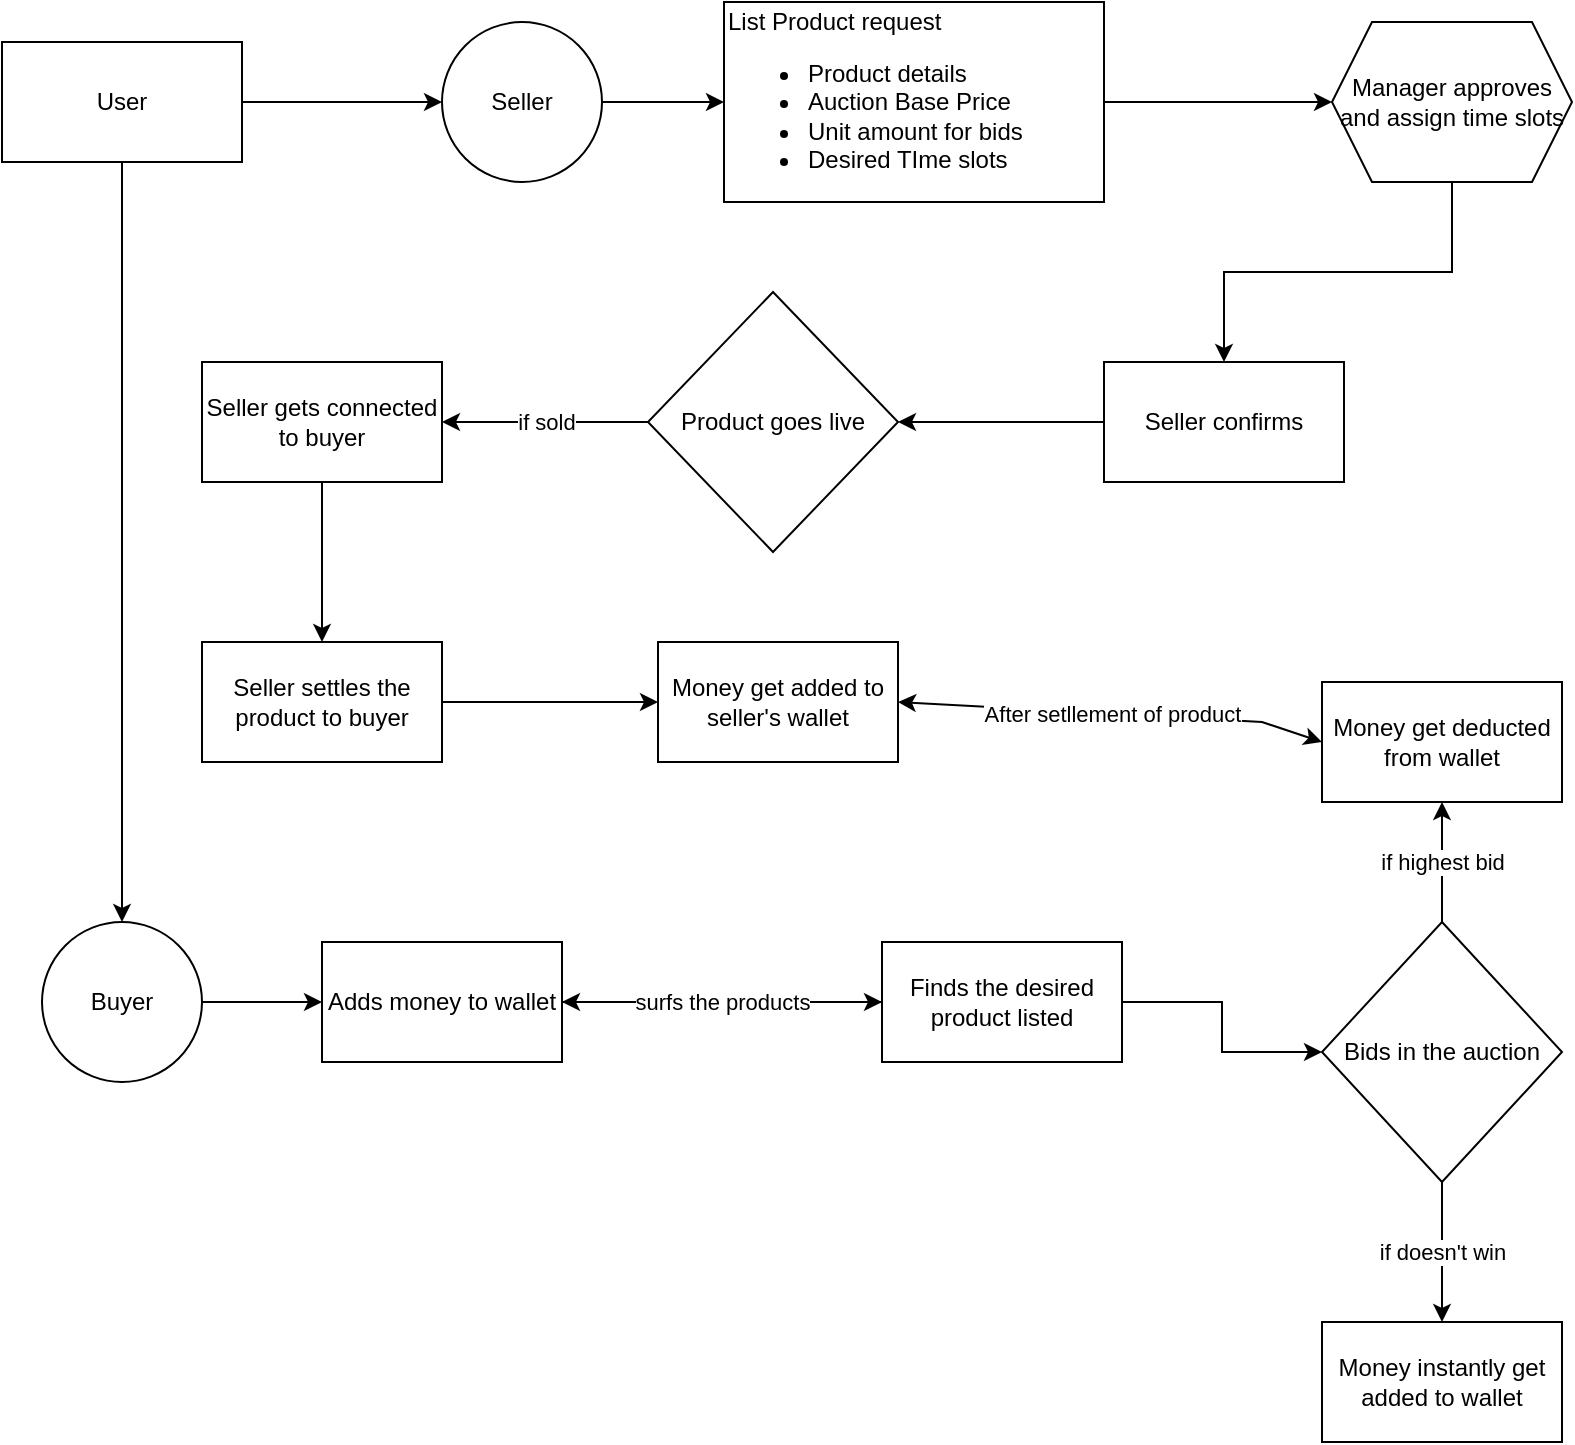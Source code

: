 <mxfile version="24.2.2" type="github">
  <diagram name="Page-1" id="ymszRhyD757vXrpuv6Kg">
    <mxGraphModel dx="1363" dy="914" grid="1" gridSize="10" guides="1" tooltips="1" connect="1" arrows="1" fold="1" page="1" pageScale="1" pageWidth="850" pageHeight="1100" background="none" math="0" shadow="0">
      <root>
        <mxCell id="0" />
        <mxCell id="1" parent="0" />
        <mxCell id="negmUvcFTkA1tcDK7jtH-7" value="" style="edgeStyle=orthogonalEdgeStyle;rounded=0;orthogonalLoop=1;jettySize=auto;html=1;" edge="1" parent="1" source="negmUvcFTkA1tcDK7jtH-5" target="negmUvcFTkA1tcDK7jtH-6">
          <mxGeometry relative="1" as="geometry" />
        </mxCell>
        <mxCell id="negmUvcFTkA1tcDK7jtH-9" value="" style="edgeStyle=orthogonalEdgeStyle;rounded=0;orthogonalLoop=1;jettySize=auto;html=1;" edge="1" parent="1" source="negmUvcFTkA1tcDK7jtH-5" target="negmUvcFTkA1tcDK7jtH-8">
          <mxGeometry relative="1" as="geometry" />
        </mxCell>
        <mxCell id="negmUvcFTkA1tcDK7jtH-5" value="User" style="rounded=0;whiteSpace=wrap;html=1;" vertex="1" parent="1">
          <mxGeometry x="40" y="110" width="120" height="60" as="geometry" />
        </mxCell>
        <mxCell id="negmUvcFTkA1tcDK7jtH-21" value="" style="edgeStyle=orthogonalEdgeStyle;rounded=0;orthogonalLoop=1;jettySize=auto;html=1;" edge="1" parent="1" source="negmUvcFTkA1tcDK7jtH-6" target="negmUvcFTkA1tcDK7jtH-20">
          <mxGeometry relative="1" as="geometry" />
        </mxCell>
        <mxCell id="negmUvcFTkA1tcDK7jtH-6" value="Buyer" style="ellipse;whiteSpace=wrap;html=1;rounded=0;" vertex="1" parent="1">
          <mxGeometry x="60" y="550" width="80" height="80" as="geometry" />
        </mxCell>
        <mxCell id="negmUvcFTkA1tcDK7jtH-11" value="" style="edgeStyle=orthogonalEdgeStyle;rounded=0;orthogonalLoop=1;jettySize=auto;html=1;" edge="1" parent="1" source="negmUvcFTkA1tcDK7jtH-8" target="negmUvcFTkA1tcDK7jtH-10">
          <mxGeometry relative="1" as="geometry" />
        </mxCell>
        <mxCell id="negmUvcFTkA1tcDK7jtH-8" value="Seller" style="ellipse;whiteSpace=wrap;html=1;rounded=0;" vertex="1" parent="1">
          <mxGeometry x="260" y="100" width="80" height="80" as="geometry" />
        </mxCell>
        <mxCell id="negmUvcFTkA1tcDK7jtH-15" value="" style="edgeStyle=orthogonalEdgeStyle;rounded=0;orthogonalLoop=1;jettySize=auto;html=1;" edge="1" parent="1" source="negmUvcFTkA1tcDK7jtH-10" target="negmUvcFTkA1tcDK7jtH-14">
          <mxGeometry relative="1" as="geometry" />
        </mxCell>
        <mxCell id="negmUvcFTkA1tcDK7jtH-10" value="List Product request&lt;div&gt;&lt;ul&gt;&lt;li&gt;Product details&lt;/li&gt;&lt;li&gt;Auction Base Price&lt;/li&gt;&lt;li&gt;Unit amount for bids&lt;/li&gt;&lt;li&gt;Desired TIme slots&lt;/li&gt;&lt;/ul&gt;&lt;/div&gt;" style="rounded=0;whiteSpace=wrap;html=1;align=left;" vertex="1" parent="1">
          <mxGeometry x="401" y="90" width="190" height="100" as="geometry" />
        </mxCell>
        <mxCell id="negmUvcFTkA1tcDK7jtH-17" value="" style="edgeStyle=orthogonalEdgeStyle;rounded=0;orthogonalLoop=1;jettySize=auto;html=1;" edge="1" parent="1" source="negmUvcFTkA1tcDK7jtH-14" target="negmUvcFTkA1tcDK7jtH-16">
          <mxGeometry relative="1" as="geometry" />
        </mxCell>
        <mxCell id="negmUvcFTkA1tcDK7jtH-14" value="Manager approves&lt;div&gt;and assign time slots&lt;/div&gt;" style="shape=hexagon;perimeter=hexagonPerimeter2;whiteSpace=wrap;html=1;fixedSize=1;align=center;rounded=0;" vertex="1" parent="1">
          <mxGeometry x="705" y="100" width="120" height="80" as="geometry" />
        </mxCell>
        <mxCell id="negmUvcFTkA1tcDK7jtH-74" value="" style="edgeStyle=orthogonalEdgeStyle;rounded=0;orthogonalLoop=1;jettySize=auto;html=1;" edge="1" parent="1" source="negmUvcFTkA1tcDK7jtH-16" target="negmUvcFTkA1tcDK7jtH-73">
          <mxGeometry relative="1" as="geometry" />
        </mxCell>
        <mxCell id="negmUvcFTkA1tcDK7jtH-16" value="Seller confirms" style="rounded=0;whiteSpace=wrap;html=1;" vertex="1" parent="1">
          <mxGeometry x="591" y="270" width="120" height="60" as="geometry" />
        </mxCell>
        <mxCell id="negmUvcFTkA1tcDK7jtH-23" value="" style="edgeStyle=orthogonalEdgeStyle;rounded=0;orthogonalLoop=1;jettySize=auto;html=1;" edge="1" parent="1" source="negmUvcFTkA1tcDK7jtH-20" target="negmUvcFTkA1tcDK7jtH-22">
          <mxGeometry relative="1" as="geometry" />
        </mxCell>
        <mxCell id="negmUvcFTkA1tcDK7jtH-20" value="Adds money to wallet" style="whiteSpace=wrap;html=1;rounded=0;" vertex="1" parent="1">
          <mxGeometry x="200" y="560" width="120" height="60" as="geometry" />
        </mxCell>
        <mxCell id="negmUvcFTkA1tcDK7jtH-28" value="" style="edgeStyle=orthogonalEdgeStyle;rounded=0;orthogonalLoop=1;jettySize=auto;html=1;" edge="1" parent="1" source="negmUvcFTkA1tcDK7jtH-22" target="negmUvcFTkA1tcDK7jtH-27">
          <mxGeometry relative="1" as="geometry" />
        </mxCell>
        <mxCell id="negmUvcFTkA1tcDK7jtH-24" value="surfs the products" style="edgeStyle=orthogonalEdgeStyle;rounded=0;orthogonalLoop=1;jettySize=auto;html=1;" edge="1" parent="1" source="negmUvcFTkA1tcDK7jtH-22" target="negmUvcFTkA1tcDK7jtH-20">
          <mxGeometry relative="1" as="geometry" />
        </mxCell>
        <mxCell id="negmUvcFTkA1tcDK7jtH-22" value="Finds the desired product listed" style="whiteSpace=wrap;html=1;rounded=0;" vertex="1" parent="1">
          <mxGeometry x="480" y="560" width="120" height="60" as="geometry" />
        </mxCell>
        <mxCell id="negmUvcFTkA1tcDK7jtH-30" value="if highest bid" style="edgeStyle=orthogonalEdgeStyle;rounded=0;orthogonalLoop=1;jettySize=auto;html=1;" edge="1" parent="1" source="negmUvcFTkA1tcDK7jtH-27" target="negmUvcFTkA1tcDK7jtH-29">
          <mxGeometry relative="1" as="geometry" />
        </mxCell>
        <mxCell id="negmUvcFTkA1tcDK7jtH-32" value="if doesn&#39;t win" style="edgeStyle=orthogonalEdgeStyle;rounded=0;orthogonalLoop=1;jettySize=auto;html=1;" edge="1" parent="1" source="negmUvcFTkA1tcDK7jtH-27" target="negmUvcFTkA1tcDK7jtH-31">
          <mxGeometry relative="1" as="geometry" />
        </mxCell>
        <mxCell id="negmUvcFTkA1tcDK7jtH-27" value="Bids in the auction" style="rhombus;whiteSpace=wrap;html=1;rounded=0;" vertex="1" parent="1">
          <mxGeometry x="700" y="550" width="120" height="130" as="geometry" />
        </mxCell>
        <mxCell id="negmUvcFTkA1tcDK7jtH-29" value="Money get deducted from wallet" style="rounded=0;whiteSpace=wrap;html=1;" vertex="1" parent="1">
          <mxGeometry x="700" y="430" width="120" height="60" as="geometry" />
        </mxCell>
        <mxCell id="negmUvcFTkA1tcDK7jtH-31" value="Money instantly get added to wallet" style="whiteSpace=wrap;html=1;rounded=0;" vertex="1" parent="1">
          <mxGeometry x="700" y="750" width="120" height="60" as="geometry" />
        </mxCell>
        <mxCell id="negmUvcFTkA1tcDK7jtH-77" value="if sold" style="edgeStyle=orthogonalEdgeStyle;rounded=0;orthogonalLoop=1;jettySize=auto;html=1;" edge="1" parent="1" source="negmUvcFTkA1tcDK7jtH-73" target="negmUvcFTkA1tcDK7jtH-76">
          <mxGeometry relative="1" as="geometry" />
        </mxCell>
        <mxCell id="negmUvcFTkA1tcDK7jtH-73" value="Product goes live" style="rhombus;whiteSpace=wrap;html=1;rounded=0;" vertex="1" parent="1">
          <mxGeometry x="363" y="235" width="125" height="130" as="geometry" />
        </mxCell>
        <mxCell id="negmUvcFTkA1tcDK7jtH-79" value="" style="edgeStyle=orthogonalEdgeStyle;rounded=0;orthogonalLoop=1;jettySize=auto;html=1;" edge="1" parent="1" source="negmUvcFTkA1tcDK7jtH-76" target="negmUvcFTkA1tcDK7jtH-78">
          <mxGeometry relative="1" as="geometry" />
        </mxCell>
        <mxCell id="negmUvcFTkA1tcDK7jtH-76" value="Seller gets connected to buyer" style="rounded=0;whiteSpace=wrap;html=1;" vertex="1" parent="1">
          <mxGeometry x="140" y="270" width="120" height="60" as="geometry" />
        </mxCell>
        <mxCell id="negmUvcFTkA1tcDK7jtH-81" value="" style="edgeStyle=orthogonalEdgeStyle;rounded=0;orthogonalLoop=1;jettySize=auto;html=1;" edge="1" parent="1" source="negmUvcFTkA1tcDK7jtH-78" target="negmUvcFTkA1tcDK7jtH-80">
          <mxGeometry relative="1" as="geometry" />
        </mxCell>
        <mxCell id="negmUvcFTkA1tcDK7jtH-78" value="Seller settles the product to buyer" style="rounded=0;whiteSpace=wrap;html=1;" vertex="1" parent="1">
          <mxGeometry x="140" y="410" width="120" height="60" as="geometry" />
        </mxCell>
        <mxCell id="negmUvcFTkA1tcDK7jtH-80" value="Money get added to seller&#39;s wallet" style="whiteSpace=wrap;html=1;rounded=0;" vertex="1" parent="1">
          <mxGeometry x="368" y="410" width="120" height="60" as="geometry" />
        </mxCell>
        <mxCell id="negmUvcFTkA1tcDK7jtH-83" value="After setllement of product" style="endArrow=classic;startArrow=classic;html=1;rounded=0;entryX=1;entryY=0.5;entryDx=0;entryDy=0;exitX=0;exitY=0.5;exitDx=0;exitDy=0;" edge="1" parent="1" source="negmUvcFTkA1tcDK7jtH-29" target="negmUvcFTkA1tcDK7jtH-80">
          <mxGeometry width="50" height="50" relative="1" as="geometry">
            <mxPoint x="260" y="540" as="sourcePoint" />
            <mxPoint x="310" y="490" as="targetPoint" />
            <Array as="points">
              <mxPoint x="670" y="450" />
            </Array>
          </mxGeometry>
        </mxCell>
      </root>
    </mxGraphModel>
  </diagram>
</mxfile>
